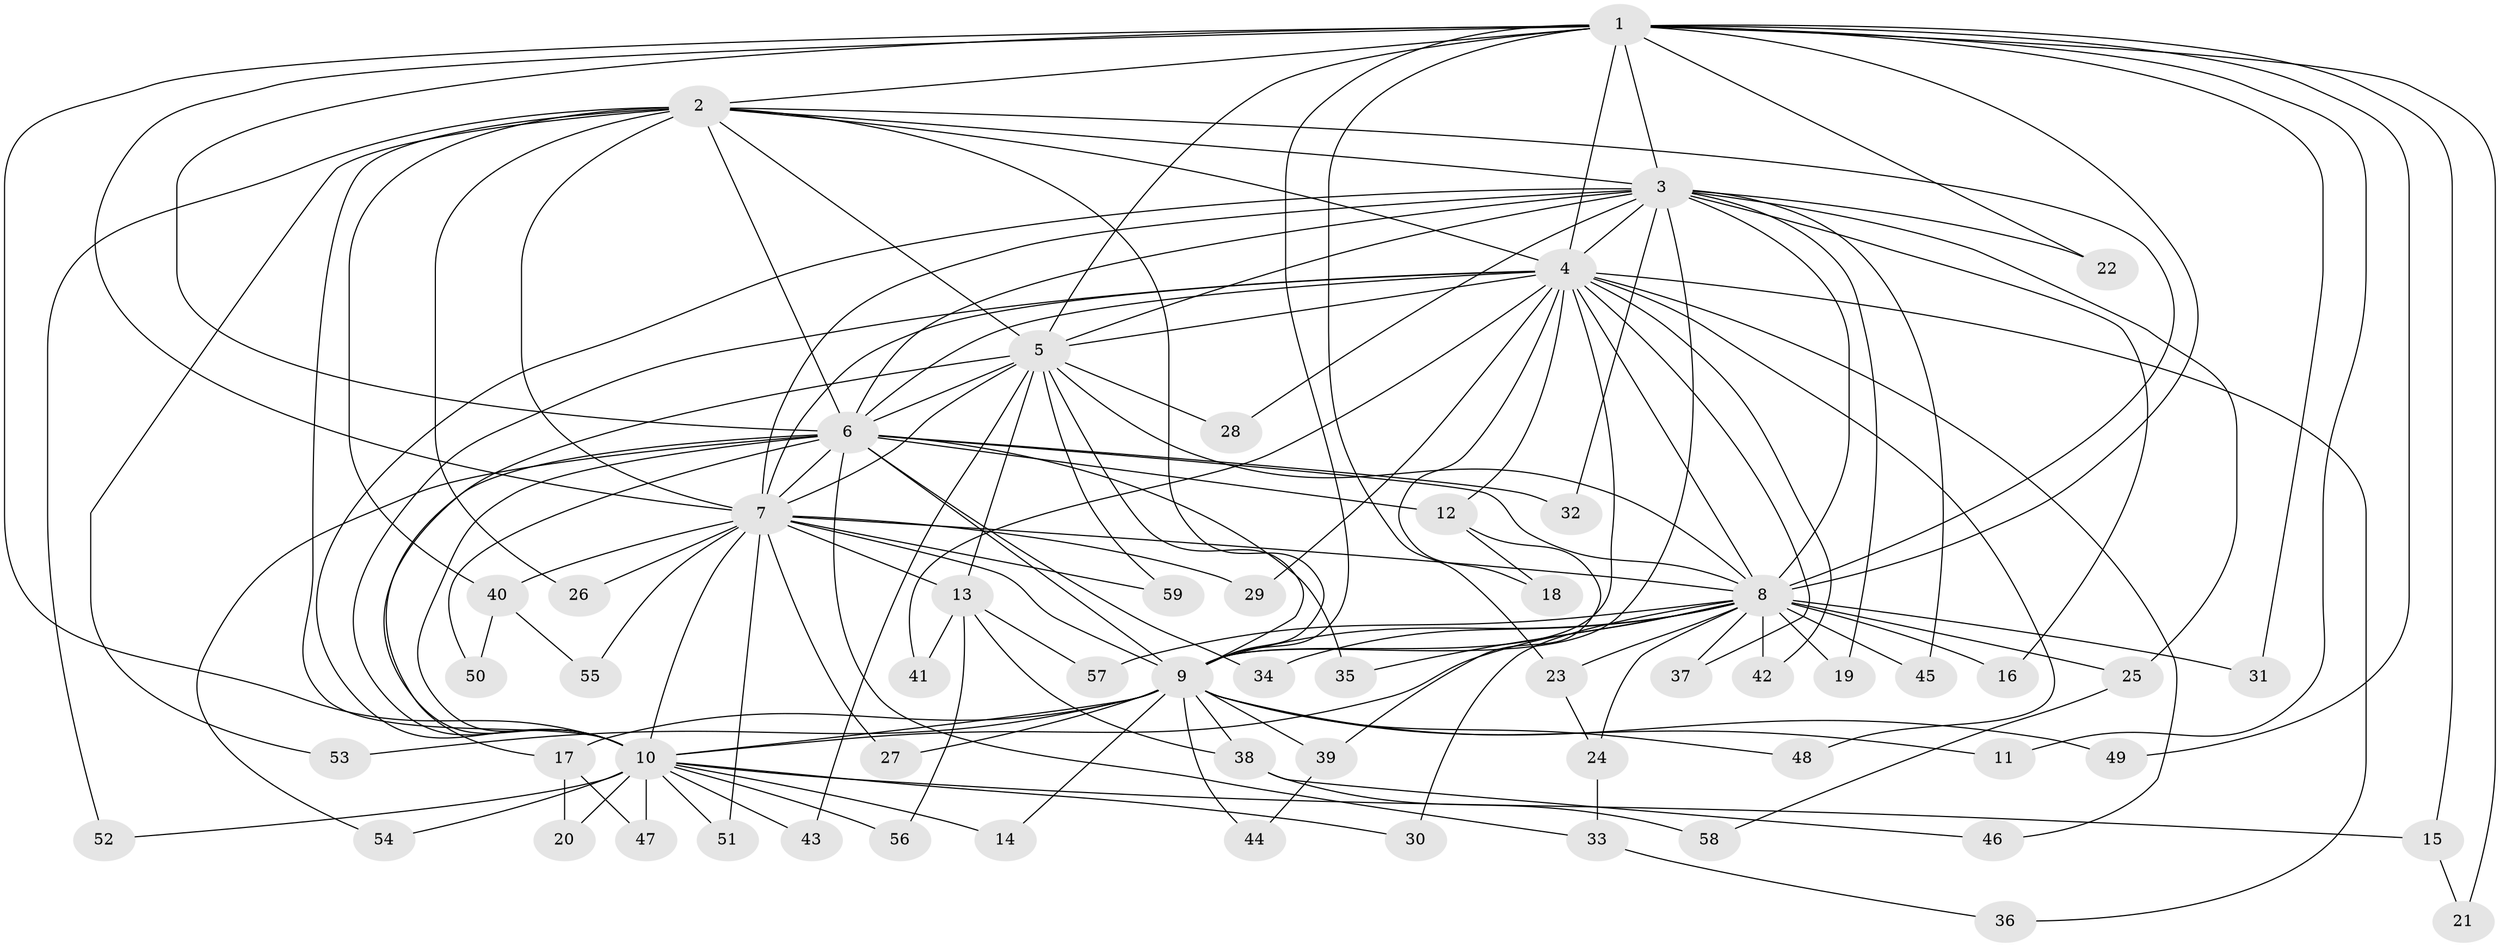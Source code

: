 // Generated by graph-tools (version 1.1) at 2025/25/03/09/25 03:25:46]
// undirected, 59 vertices, 143 edges
graph export_dot {
graph [start="1"]
  node [color=gray90,style=filled];
  1;
  2;
  3;
  4;
  5;
  6;
  7;
  8;
  9;
  10;
  11;
  12;
  13;
  14;
  15;
  16;
  17;
  18;
  19;
  20;
  21;
  22;
  23;
  24;
  25;
  26;
  27;
  28;
  29;
  30;
  31;
  32;
  33;
  34;
  35;
  36;
  37;
  38;
  39;
  40;
  41;
  42;
  43;
  44;
  45;
  46;
  47;
  48;
  49;
  50;
  51;
  52;
  53;
  54;
  55;
  56;
  57;
  58;
  59;
  1 -- 2;
  1 -- 3;
  1 -- 4;
  1 -- 5;
  1 -- 6;
  1 -- 7;
  1 -- 8;
  1 -- 9;
  1 -- 10;
  1 -- 11;
  1 -- 15;
  1 -- 21;
  1 -- 22;
  1 -- 23;
  1 -- 31;
  1 -- 49;
  2 -- 3;
  2 -- 4;
  2 -- 5;
  2 -- 6;
  2 -- 7;
  2 -- 8;
  2 -- 9;
  2 -- 10;
  2 -- 26;
  2 -- 40;
  2 -- 52;
  2 -- 53;
  3 -- 4;
  3 -- 5;
  3 -- 6;
  3 -- 7;
  3 -- 8;
  3 -- 9;
  3 -- 10;
  3 -- 16;
  3 -- 19;
  3 -- 22;
  3 -- 25;
  3 -- 28;
  3 -- 32;
  3 -- 45;
  4 -- 5;
  4 -- 6;
  4 -- 7;
  4 -- 8;
  4 -- 9;
  4 -- 10;
  4 -- 12;
  4 -- 18;
  4 -- 29;
  4 -- 36;
  4 -- 37;
  4 -- 41;
  4 -- 42;
  4 -- 46;
  4 -- 48;
  5 -- 6;
  5 -- 7;
  5 -- 8;
  5 -- 9;
  5 -- 10;
  5 -- 13;
  5 -- 28;
  5 -- 43;
  5 -- 59;
  6 -- 7;
  6 -- 8;
  6 -- 9;
  6 -- 10;
  6 -- 12;
  6 -- 17;
  6 -- 32;
  6 -- 33;
  6 -- 34;
  6 -- 35;
  6 -- 50;
  6 -- 54;
  7 -- 8;
  7 -- 9;
  7 -- 10;
  7 -- 13;
  7 -- 26;
  7 -- 27;
  7 -- 29;
  7 -- 40;
  7 -- 51;
  7 -- 55;
  7 -- 59;
  8 -- 9;
  8 -- 10;
  8 -- 16;
  8 -- 19;
  8 -- 23;
  8 -- 24;
  8 -- 25;
  8 -- 30;
  8 -- 31;
  8 -- 34;
  8 -- 35;
  8 -- 37;
  8 -- 42;
  8 -- 45;
  8 -- 57;
  9 -- 10;
  9 -- 11;
  9 -- 14;
  9 -- 17;
  9 -- 27;
  9 -- 38;
  9 -- 39;
  9 -- 44;
  9 -- 48;
  9 -- 49;
  9 -- 53;
  10 -- 14;
  10 -- 15;
  10 -- 20;
  10 -- 30;
  10 -- 43;
  10 -- 47;
  10 -- 51;
  10 -- 52;
  10 -- 54;
  10 -- 56;
  12 -- 18;
  12 -- 39;
  13 -- 38;
  13 -- 41;
  13 -- 56;
  13 -- 57;
  15 -- 21;
  17 -- 20;
  17 -- 47;
  23 -- 24;
  24 -- 33;
  25 -- 58;
  33 -- 36;
  38 -- 46;
  38 -- 58;
  39 -- 44;
  40 -- 50;
  40 -- 55;
}
